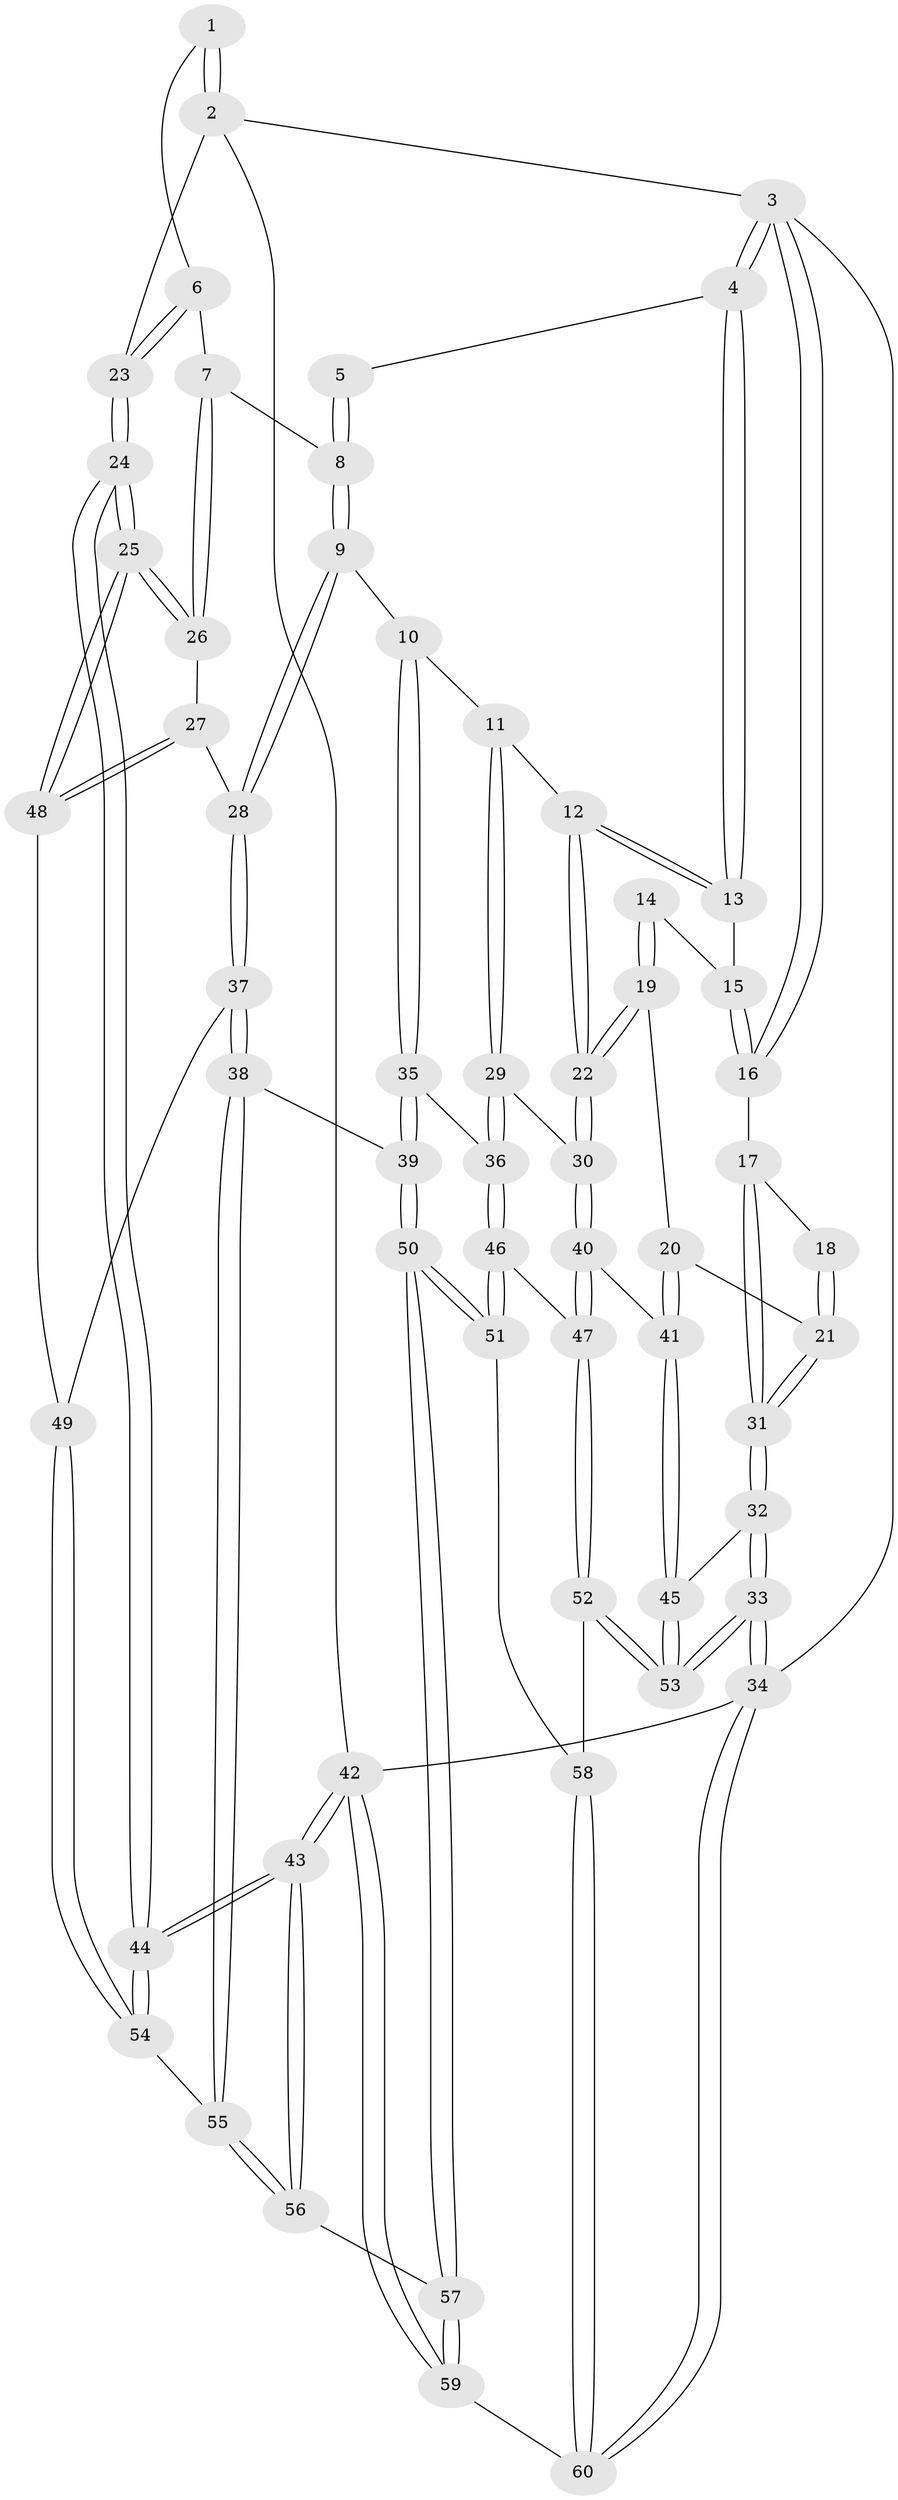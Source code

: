 // Generated by graph-tools (version 1.1) at 2025/01/03/09/25 05:01:28]
// undirected, 60 vertices, 147 edges
graph export_dot {
graph [start="1"]
  node [color=gray90,style=filled];
  1 [pos="+0.4370840288808912+0"];
  2 [pos="+1+0"];
  3 [pos="+0+0"];
  4 [pos="+0.4329526859405467+0"];
  5 [pos="+0.4367765836800801+0"];
  6 [pos="+0.7964271721192845+0.2636377042146447"];
  7 [pos="+0.7305518210556944+0.33813286380972263"];
  8 [pos="+0.708309332631751+0.3471066066496296"];
  9 [pos="+0.6546213373227141+0.39407758918733127"];
  10 [pos="+0.5011297652509348+0.3929511422525573"];
  11 [pos="+0.45942635189980924+0.3497364611567477"];
  12 [pos="+0.3643528564812632+0.10878649373734632"];
  13 [pos="+0.3600645512447406+0.09373485445901263"];
  14 [pos="+0.22099252125649216+0.2025930913784736"];
  15 [pos="+0.31189352887939276+0.11690989499928753"];
  16 [pos="+0+0.03729558588710456"];
  17 [pos="+0+0.2276455887730511"];
  18 [pos="+0.20748569221852836+0.2076026676185234"];
  19 [pos="+0.16800953854794895+0.4088208739862237"];
  20 [pos="+0.02539027196458002+0.4323347873285313"];
  21 [pos="+0+0.4044025284753985"];
  22 [pos="+0.24149552963689772+0.4681003680258318"];
  23 [pos="+1+0.05358408592690692"];
  24 [pos="+1+0.53494571966343"];
  25 [pos="+1+0.5361297918609731"];
  26 [pos="+0.8582154022163945+0.4637263643693269"];
  27 [pos="+0.7191079051380138+0.5176414125292138"];
  28 [pos="+0.6936456029100146+0.5127529068825656"];
  29 [pos="+0.28259449273065806+0.4754203293151078"];
  30 [pos="+0.252423220366991+0.48383114837886537"];
  31 [pos="+0+0.3928281293614887"];
  32 [pos="+0+0.4115986329584269"];
  33 [pos="+0+1"];
  34 [pos="+0+1"];
  35 [pos="+0.4873321309919499+0.4942669889889353"];
  36 [pos="+0.43068428030890565+0.5561084282394144"];
  37 [pos="+0.6444922439168096+0.6206280806506238"];
  38 [pos="+0.6396493502973493+0.6253625006921292"];
  39 [pos="+0.6150589603373643+0.6347124210295626"];
  40 [pos="+0.22954855588004244+0.5752018085489445"];
  41 [pos="+0.12347698828621834+0.5841238537466166"];
  42 [pos="+1+1"];
  43 [pos="+1+0.9569532173988031"];
  44 [pos="+1+0.7532292718193925"];
  45 [pos="+0.08645875036956595+0.6300252166427038"];
  46 [pos="+0.3741562779909939+0.6931913790861247"];
  47 [pos="+0.29331690193927434+0.6669168110771908"];
  48 [pos="+0.8490687241905472+0.6077321439045174"];
  49 [pos="+0.823890996776795+0.6332907465376624"];
  50 [pos="+0.5042938476481359+0.7966031449852298"];
  51 [pos="+0.4052426227804111+0.7334260108405455"];
  52 [pos="+0.01843647587754723+0.8851239651223035"];
  53 [pos="+0+0.9270574308715606"];
  54 [pos="+0.7819672619401344+0.7664351274884282"];
  55 [pos="+0.7800058282480491+0.7681150653119528"];
  56 [pos="+0.7356103208637939+0.8648675713142071"];
  57 [pos="+0.5819511631350276+0.9836232822321923"];
  58 [pos="+0.2637375805967006+0.8661250411466128"];
  59 [pos="+0.5591379642049753+1"];
  60 [pos="+0.5339560292465976+1"];
  1 -- 2;
  1 -- 2;
  1 -- 6;
  2 -- 3;
  2 -- 23;
  2 -- 42;
  3 -- 4;
  3 -- 4;
  3 -- 16;
  3 -- 16;
  3 -- 34;
  4 -- 5;
  4 -- 13;
  4 -- 13;
  5 -- 8;
  5 -- 8;
  6 -- 7;
  6 -- 23;
  6 -- 23;
  7 -- 8;
  7 -- 26;
  7 -- 26;
  8 -- 9;
  8 -- 9;
  9 -- 10;
  9 -- 28;
  9 -- 28;
  10 -- 11;
  10 -- 35;
  10 -- 35;
  11 -- 12;
  11 -- 29;
  11 -- 29;
  12 -- 13;
  12 -- 13;
  12 -- 22;
  12 -- 22;
  13 -- 15;
  14 -- 15;
  14 -- 19;
  14 -- 19;
  15 -- 16;
  15 -- 16;
  16 -- 17;
  17 -- 18;
  17 -- 31;
  17 -- 31;
  18 -- 21;
  18 -- 21;
  19 -- 20;
  19 -- 22;
  19 -- 22;
  20 -- 21;
  20 -- 41;
  20 -- 41;
  21 -- 31;
  21 -- 31;
  22 -- 30;
  22 -- 30;
  23 -- 24;
  23 -- 24;
  24 -- 25;
  24 -- 25;
  24 -- 44;
  24 -- 44;
  25 -- 26;
  25 -- 26;
  25 -- 48;
  25 -- 48;
  26 -- 27;
  27 -- 28;
  27 -- 48;
  27 -- 48;
  28 -- 37;
  28 -- 37;
  29 -- 30;
  29 -- 36;
  29 -- 36;
  30 -- 40;
  30 -- 40;
  31 -- 32;
  31 -- 32;
  32 -- 33;
  32 -- 33;
  32 -- 45;
  33 -- 34;
  33 -- 34;
  33 -- 53;
  33 -- 53;
  34 -- 60;
  34 -- 60;
  34 -- 42;
  35 -- 36;
  35 -- 39;
  35 -- 39;
  36 -- 46;
  36 -- 46;
  37 -- 38;
  37 -- 38;
  37 -- 49;
  38 -- 39;
  38 -- 55;
  38 -- 55;
  39 -- 50;
  39 -- 50;
  40 -- 41;
  40 -- 47;
  40 -- 47;
  41 -- 45;
  41 -- 45;
  42 -- 43;
  42 -- 43;
  42 -- 59;
  42 -- 59;
  43 -- 44;
  43 -- 44;
  43 -- 56;
  43 -- 56;
  44 -- 54;
  44 -- 54;
  45 -- 53;
  45 -- 53;
  46 -- 47;
  46 -- 51;
  46 -- 51;
  47 -- 52;
  47 -- 52;
  48 -- 49;
  49 -- 54;
  49 -- 54;
  50 -- 51;
  50 -- 51;
  50 -- 57;
  50 -- 57;
  51 -- 58;
  52 -- 53;
  52 -- 53;
  52 -- 58;
  54 -- 55;
  55 -- 56;
  55 -- 56;
  56 -- 57;
  57 -- 59;
  57 -- 59;
  58 -- 60;
  58 -- 60;
  59 -- 60;
}
